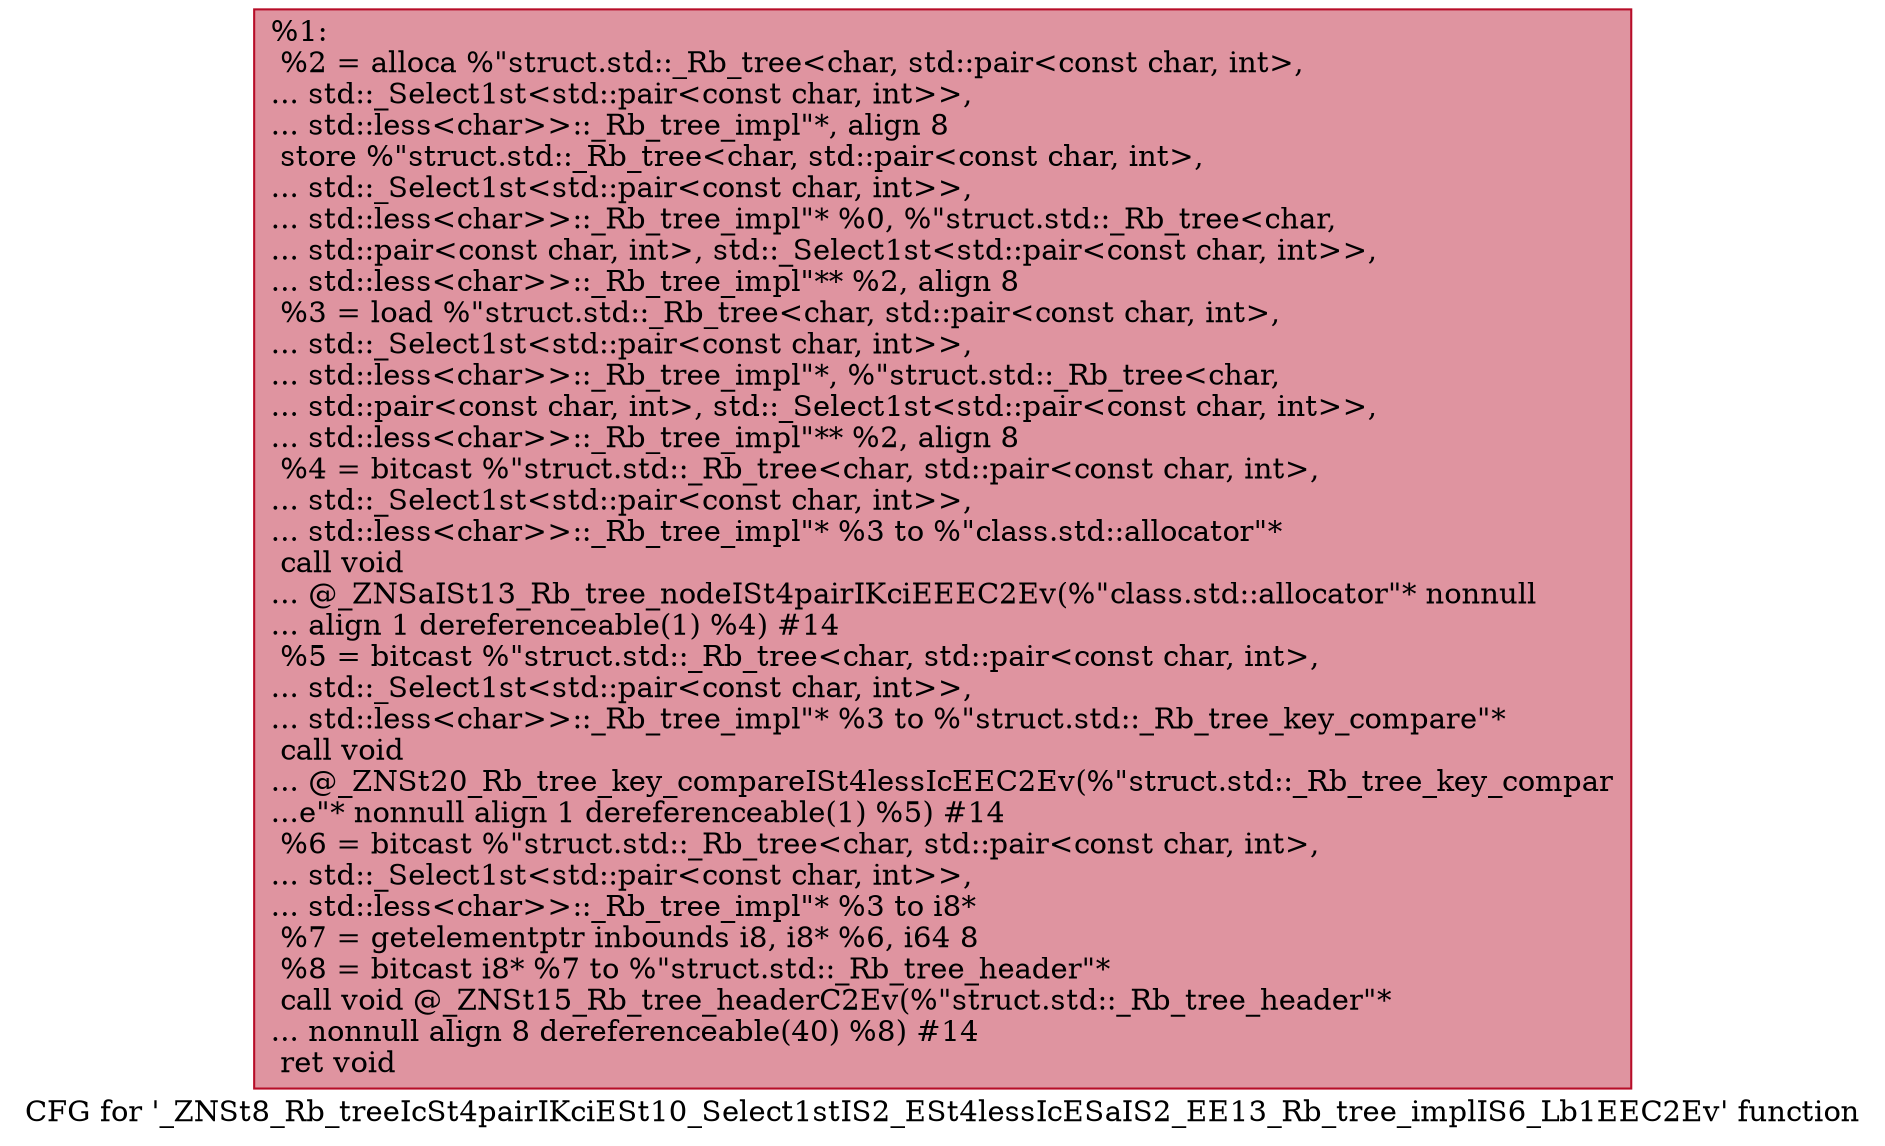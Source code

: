 digraph "CFG for '_ZNSt8_Rb_treeIcSt4pairIKciESt10_Select1stIS2_ESt4lessIcESaIS2_EE13_Rb_tree_implIS6_Lb1EEC2Ev' function" {
	label="CFG for '_ZNSt8_Rb_treeIcSt4pairIKciESt10_Select1stIS2_ESt4lessIcESaIS2_EE13_Rb_tree_implIS6_Lb1EEC2Ev' function";

	Node0x557bfd4f6c40 [shape=record,color="#b70d28ff", style=filled, fillcolor="#b70d2870",label="{%1:\l  %2 = alloca %\"struct.std::_Rb_tree\<char, std::pair\<const char, int\>,\l... std::_Select1st\<std::pair\<const char, int\>\>,\l... std::less\<char\>\>::_Rb_tree_impl\"*, align 8\l  store %\"struct.std::_Rb_tree\<char, std::pair\<const char, int\>,\l... std::_Select1st\<std::pair\<const char, int\>\>,\l... std::less\<char\>\>::_Rb_tree_impl\"* %0, %\"struct.std::_Rb_tree\<char,\l... std::pair\<const char, int\>, std::_Select1st\<std::pair\<const char, int\>\>,\l... std::less\<char\>\>::_Rb_tree_impl\"** %2, align 8\l  %3 = load %\"struct.std::_Rb_tree\<char, std::pair\<const char, int\>,\l... std::_Select1st\<std::pair\<const char, int\>\>,\l... std::less\<char\>\>::_Rb_tree_impl\"*, %\"struct.std::_Rb_tree\<char,\l... std::pair\<const char, int\>, std::_Select1st\<std::pair\<const char, int\>\>,\l... std::less\<char\>\>::_Rb_tree_impl\"** %2, align 8\l  %4 = bitcast %\"struct.std::_Rb_tree\<char, std::pair\<const char, int\>,\l... std::_Select1st\<std::pair\<const char, int\>\>,\l... std::less\<char\>\>::_Rb_tree_impl\"* %3 to %\"class.std::allocator\"*\l  call void\l... @_ZNSaISt13_Rb_tree_nodeISt4pairIKciEEEC2Ev(%\"class.std::allocator\"* nonnull\l... align 1 dereferenceable(1) %4) #14\l  %5 = bitcast %\"struct.std::_Rb_tree\<char, std::pair\<const char, int\>,\l... std::_Select1st\<std::pair\<const char, int\>\>,\l... std::less\<char\>\>::_Rb_tree_impl\"* %3 to %\"struct.std::_Rb_tree_key_compare\"*\l  call void\l... @_ZNSt20_Rb_tree_key_compareISt4lessIcEEC2Ev(%\"struct.std::_Rb_tree_key_compar\l...e\"* nonnull align 1 dereferenceable(1) %5) #14\l  %6 = bitcast %\"struct.std::_Rb_tree\<char, std::pair\<const char, int\>,\l... std::_Select1st\<std::pair\<const char, int\>\>,\l... std::less\<char\>\>::_Rb_tree_impl\"* %3 to i8*\l  %7 = getelementptr inbounds i8, i8* %6, i64 8\l  %8 = bitcast i8* %7 to %\"struct.std::_Rb_tree_header\"*\l  call void @_ZNSt15_Rb_tree_headerC2Ev(%\"struct.std::_Rb_tree_header\"*\l... nonnull align 8 dereferenceable(40) %8) #14\l  ret void\l}"];
}
